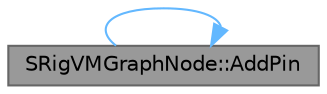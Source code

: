 digraph "SRigVMGraphNode::AddPin"
{
 // INTERACTIVE_SVG=YES
 // LATEX_PDF_SIZE
  bgcolor="transparent";
  edge [fontname=Helvetica,fontsize=10,labelfontname=Helvetica,labelfontsize=10];
  node [fontname=Helvetica,fontsize=10,shape=box,height=0.2,width=0.4];
  rankdir="LR";
  Node1 [id="Node000001",label="SRigVMGraphNode::AddPin",height=0.2,width=0.4,color="gray40", fillcolor="grey60", style="filled", fontcolor="black",tooltip="Add a new pin to this graph node."];
  Node1 -> Node1 [id="edge1_Node000001_Node000001",color="steelblue1",style="solid",tooltip=" "];
}
